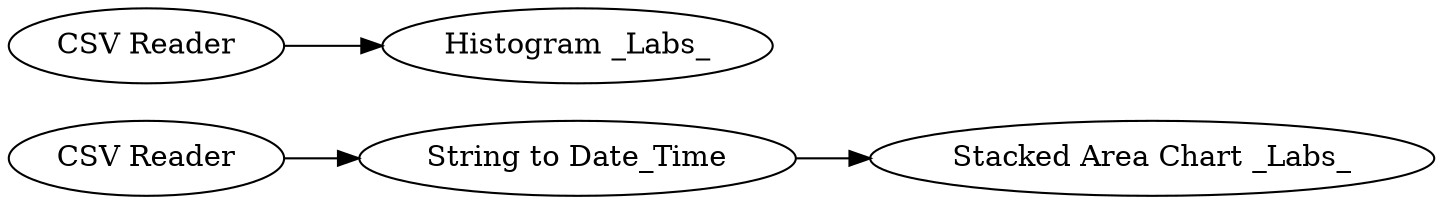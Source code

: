 digraph {
	5 -> 3
	3 -> 4
	1 -> 2
	5 [label="CSV Reader"]
	1 [label="CSV Reader"]
	4 [label="Stacked Area Chart _Labs_"]
	3 [label="String to Date_Time"]
	2 [label="Histogram _Labs_"]
	rankdir=LR
}
